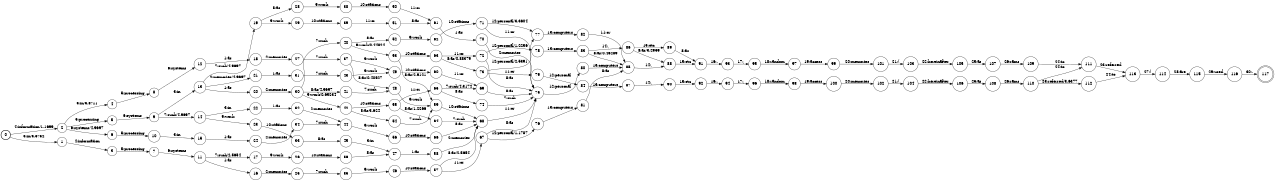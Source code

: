 digraph FST {
rankdir = LR;
size = "8.5,11";
label = "";
center = 1;
orientation = Portrait;
ranksep = "0.4";
nodesep = "0.25";
0 [label = "0", shape = circle, style = bold, fontsize = 14]
	0 -> 1 [label = "3:in/3.5752", fontsize = 14];
	0 -> 2 [label = "4:information/1.1699", fontsize = 14];
1 [label = "1", shape = circle, style = solid, fontsize = 14]
	1 -> 3 [label = "4:information", fontsize = 14];
2 [label = "2", shape = circle, style = solid, fontsize = 14]
	2 -> 4 [label = "3:in/3.8711", fontsize = 14];
	2 -> 5 [label = "5:processing", fontsize = 14];
	2 -> 6 [label = "6:systems/4.9697", fontsize = 14];
3 [label = "3", shape = circle, style = solid, fontsize = 14]
	3 -> 7 [label = "5:processing", fontsize = 14];
4 [label = "4", shape = circle, style = solid, fontsize = 14]
	4 -> 8 [label = "5:processing", fontsize = 14];
5 [label = "5", shape = circle, style = solid, fontsize = 14]
	5 -> 9 [label = "6:systems", fontsize = 14];
6 [label = "6", shape = circle, style = solid, fontsize = 14]
	6 -> 10 [label = "5:processing", fontsize = 14];
7 [label = "7", shape = circle, style = solid, fontsize = 14]
	7 -> 11 [label = "6:systems", fontsize = 14];
8 [label = "8", shape = circle, style = solid, fontsize = 14]
	8 -> 12 [label = "6:systems", fontsize = 14];
9 [label = "9", shape = circle, style = solid, fontsize = 14]
	9 -> 13 [label = "3:in", fontsize = 14];
	9 -> 14 [label = "7:such/4.9697", fontsize = 14];
10 [label = "10", shape = circle, style = solid, fontsize = 14]
	10 -> 15 [label = "3:in", fontsize = 14];
11 [label = "11", shape = circle, style = solid, fontsize = 14]
	11 -> 16 [label = "1:as", fontsize = 14];
	11 -> 17 [label = "7:such/2.5654", fontsize = 14];
12 [label = "12", shape = circle, style = solid, fontsize = 14]
	12 -> 18 [label = "1:as", fontsize = 14];
13 [label = "13", shape = circle, style = solid, fontsize = 14]
	13 -> 20 [label = "1:as", fontsize = 14];
	13 -> 21 [label = "2:memories/4.9697", fontsize = 14];
	13 -> 19 [label = "7:such/4.9697", fontsize = 14];
14 [label = "14", shape = circle, style = solid, fontsize = 14]
	14 -> 22 [label = "3:in", fontsize = 14];
	14 -> 23 [label = "9:work", fontsize = 14];
15 [label = "15", shape = circle, style = solid, fontsize = 14]
	15 -> 24 [label = "1:as", fontsize = 14];
16 [label = "16", shape = circle, style = solid, fontsize = 14]
	16 -> 25 [label = "2:memories", fontsize = 14];
17 [label = "17", shape = circle, style = solid, fontsize = 14]
	17 -> 26 [label = "9:work", fontsize = 14];
18 [label = "18", shape = circle, style = solid, fontsize = 14]
	18 -> 27 [label = "2:memories", fontsize = 14];
19 [label = "19", shape = circle, style = solid, fontsize = 14]
	19 -> 28 [label = "8:as", fontsize = 14];
	19 -> 29 [label = "9:work", fontsize = 14];
20 [label = "20", shape = circle, style = solid, fontsize = 14]
	20 -> 30 [label = "2:memories", fontsize = 14];
21 [label = "21", shape = circle, style = solid, fontsize = 14]
	21 -> 31 [label = "1:as", fontsize = 14];
22 [label = "22", shape = circle, style = solid, fontsize = 14]
	22 -> 32 [label = "1:as", fontsize = 14];
23 [label = "23", shape = circle, style = solid, fontsize = 14]
	23 -> 33 [label = "10:stations", fontsize = 14];
24 [label = "24", shape = circle, style = solid, fontsize = 14]
	24 -> 34 [label = "2:memories", fontsize = 14];
25 [label = "25", shape = circle, style = solid, fontsize = 14]
	25 -> 35 [label = "7:such", fontsize = 14];
26 [label = "26", shape = circle, style = solid, fontsize = 14]
	26 -> 36 [label = "10:stations", fontsize = 14];
27 [label = "27", shape = circle, style = solid, fontsize = 14]
	27 -> 37 [label = "7:such", fontsize = 14];
28 [label = "28", shape = circle, style = solid, fontsize = 14]
	28 -> 38 [label = "9:work", fontsize = 14];
29 [label = "29", shape = circle, style = solid, fontsize = 14]
	29 -> 39 [label = "10:stations", fontsize = 14];
30 [label = "30", shape = circle, style = solid, fontsize = 14]
	30 -> 41 [label = "8:as/4.9697", fontsize = 14];
	30 -> 40 [label = "7:such", fontsize = 14];
	30 -> 42 [label = "9:work/0.65234", fontsize = 14];
31 [label = "31", shape = circle, style = solid, fontsize = 14]
	31 -> 43 [label = "7:such", fontsize = 14];
32 [label = "32", shape = circle, style = solid, fontsize = 14]
	32 -> 44 [label = "2:memories", fontsize = 14];
33 [label = "33", shape = circle, style = solid, fontsize = 14]
	33 -> 45 [label = "8:as", fontsize = 14];
34 [label = "34", shape = circle, style = solid, fontsize = 14]
	34 -> 44 [label = "7:such", fontsize = 14];
35 [label = "35", shape = circle, style = solid, fontsize = 14]
	35 -> 46 [label = "9:work", fontsize = 14];
36 [label = "36", shape = circle, style = solid, fontsize = 14]
	36 -> 47 [label = "8:as", fontsize = 14];
37 [label = "37", shape = circle, style = solid, fontsize = 14]
	37 -> 48 [label = "8:as/0.40527", fontsize = 14];
	37 -> 49 [label = "9:work", fontsize = 14];
38 [label = "38", shape = circle, style = solid, fontsize = 14]
	38 -> 50 [label = "10:stations", fontsize = 14];
39 [label = "39", shape = circle, style = solid, fontsize = 14]
	39 -> 51 [label = "11:or", fontsize = 14];
40 [label = "40", shape = circle, style = solid, fontsize = 14]
	40 -> 52 [label = "8:as", fontsize = 14];
	40 -> 53 [label = "9:work/0.44824", fontsize = 14];
41 [label = "41", shape = circle, style = solid, fontsize = 14]
	41 -> 48 [label = "7:such", fontsize = 14];
42 [label = "42", shape = circle, style = solid, fontsize = 14]
	42 -> 54 [label = "8:as/3.624", fontsize = 14];
	42 -> 55 [label = "10:stations", fontsize = 14];
43 [label = "43", shape = circle, style = solid, fontsize = 14]
	43 -> 49 [label = "9:work", fontsize = 14];
44 [label = "44", shape = circle, style = solid, fontsize = 14]
	44 -> 56 [label = "9:work", fontsize = 14];
45 [label = "45", shape = circle, style = solid, fontsize = 14]
	45 -> 47 [label = "3:in", fontsize = 14];
46 [label = "46", shape = circle, style = solid, fontsize = 14]
	46 -> 57 [label = "10:stations", fontsize = 14];
47 [label = "47", shape = circle, style = solid, fontsize = 14]
	47 -> 58 [label = "1:as", fontsize = 14];
48 [label = "48", shape = circle, style = solid, fontsize = 14]
	48 -> 59 [label = "9:work", fontsize = 14];
49 [label = "49", shape = circle, style = solid, fontsize = 14]
	49 -> 60 [label = "10:stations", fontsize = 14];
50 [label = "50", shape = circle, style = solid, fontsize = 14]
	50 -> 61 [label = "11:or", fontsize = 14];
51 [label = "51", shape = circle, style = solid, fontsize = 14]
	51 -> 61 [label = "8:as", fontsize = 14];
52 [label = "52", shape = circle, style = solid, fontsize = 14]
	52 -> 62 [label = "9:work", fontsize = 14];
53 [label = "53", shape = circle, style = solid, fontsize = 14]
	53 -> 59 [label = "8:as/2.9121", fontsize = 14];
	53 -> 63 [label = "10:stations", fontsize = 14];
54 [label = "54", shape = circle, style = solid, fontsize = 14]
	54 -> 59 [label = "7:such", fontsize = 14];
55 [label = "55", shape = circle, style = solid, fontsize = 14]
	55 -> 64 [label = "8:as/1.2266", fontsize = 14];
	55 -> 65 [label = "11:or", fontsize = 14];
56 [label = "56", shape = circle, style = solid, fontsize = 14]
	56 -> 66 [label = "10:stations", fontsize = 14];
57 [label = "57", shape = circle, style = solid, fontsize = 14]
	57 -> 68 [label = "8:as/2.5654", fontsize = 14];
	57 -> 67 [label = "11:or", fontsize = 14];
58 [label = "58", shape = circle, style = solid, fontsize = 14]
	58 -> 68 [label = "2:memories", fontsize = 14];
59 [label = "59", shape = circle, style = solid, fontsize = 14]
	59 -> 68 [label = "10:stations", fontsize = 14];
60 [label = "60", shape = circle, style = solid, fontsize = 14]
	60 -> 69 [label = "11:or", fontsize = 14];
61 [label = "61", shape = circle, style = solid, fontsize = 14]
	61 -> 70 [label = "1:as", fontsize = 14];
62 [label = "62", shape = circle, style = solid, fontsize = 14]
	62 -> 71 [label = "10:stations", fontsize = 14];
63 [label = "63", shape = circle, style = solid, fontsize = 14]
	63 -> 73 [label = "8:as/0.88379", fontsize = 14];
	63 -> 72 [label = "11:or", fontsize = 14];
64 [label = "64", shape = circle, style = solid, fontsize = 14]
	64 -> 68 [label = "7:such", fontsize = 14];
65 [label = "65", shape = circle, style = solid, fontsize = 14]
	65 -> 74 [label = "8:as", fontsize = 14];
	65 -> 69 [label = "7:such/4.3174", fontsize = 14];
66 [label = "66", shape = circle, style = solid, fontsize = 14]
	66 -> 68 [label = "8:as", fontsize = 14];
67 [label = "67", shape = circle, style = solid, fontsize = 14]
	67 -> 75 [label = "8:as", fontsize = 14];
	67 -> 76 [label = "12:personal/1.1787", fontsize = 14];
68 [label = "68", shape = circle, style = solid, fontsize = 14]
	68 -> 75 [label = "11:or", fontsize = 14];
69 [label = "69", shape = circle, style = solid, fontsize = 14]
	69 -> 75 [label = "8:as", fontsize = 14];
70 [label = "70", shape = circle, style = solid, fontsize = 14]
	70 -> 75 [label = "2:memories", fontsize = 14];
71 [label = "71", shape = circle, style = solid, fontsize = 14]
	71 -> 75 [label = "11:or", fontsize = 14];
	71 -> 77 [label = "12:personal/3.3604", fontsize = 14];
72 [label = "72", shape = circle, style = solid, fontsize = 14]
	72 -> 75 [label = "8:as", fontsize = 14];
	72 -> 78 [label = "12:personal/1.2256", fontsize = 14];
73 [label = "73", shape = circle, style = solid, fontsize = 14]
	73 -> 79 [label = "11:or", fontsize = 14];
	73 -> 77 [label = "12:personal/2.5391", fontsize = 14];
74 [label = "74", shape = circle, style = solid, fontsize = 14]
	74 -> 75 [label = "7:such", fontsize = 14];
75 [label = "75", shape = circle, style = solid, fontsize = 14]
	75 -> 80 [label = "12:personal", fontsize = 14];
76 [label = "76", shape = circle, style = solid, fontsize = 14]
	76 -> 81 [label = "13:computers", fontsize = 14];
77 [label = "77", shape = circle, style = solid, fontsize = 14]
	77 -> 82 [label = "13:computers", fontsize = 14];
78 [label = "78", shape = circle, style = solid, fontsize = 14]
	78 -> 83 [label = "13:computers", fontsize = 14];
79 [label = "79", shape = circle, style = solid, fontsize = 14]
	79 -> 84 [label = "12:personal", fontsize = 14];
80 [label = "80", shape = circle, style = solid, fontsize = 14]
	80 -> 85 [label = "13:computers", fontsize = 14];
81 [label = "81", shape = circle, style = solid, fontsize = 14]
	81 -> 85 [label = "8:as", fontsize = 14];
82 [label = "82", shape = circle, style = solid, fontsize = 14]
	82 -> 85 [label = "11:or", fontsize = 14];
83 [label = "83", shape = circle, style = solid, fontsize = 14]
	83 -> 85 [label = "8:as/0.46289", fontsize = 14];
	83 -> 86 [label = "14:,", fontsize = 14];
84 [label = "84", shape = circle, style = solid, fontsize = 14]
	84 -> 87 [label = "13:computers", fontsize = 14];
85 [label = "85", shape = circle, style = solid, fontsize = 14]
	85 -> 88 [label = "14:,", fontsize = 14];
86 [label = "86", shape = circle, style = solid, fontsize = 14]
	86 -> 88 [label = "8:as/3.2959", fontsize = 14];
	86 -> 89 [label = "15:etc", fontsize = 14];
87 [label = "87", shape = circle, style = solid, fontsize = 14]
	87 -> 90 [label = "14:,", fontsize = 14];
88 [label = "88", shape = circle, style = solid, fontsize = 14]
	88 -> 91 [label = "15:etc", fontsize = 14];
89 [label = "89", shape = circle, style = solid, fontsize = 14]
	89 -> 91 [label = "8:as", fontsize = 14];
90 [label = "90", shape = circle, style = solid, fontsize = 14]
	90 -> 92 [label = "15:etc", fontsize = 14];
91 [label = "91", shape = circle, style = solid, fontsize = 14]
	91 -> 93 [label = "16:.", fontsize = 14];
92 [label = "92", shape = circle, style = solid, fontsize = 14]
	92 -> 94 [label = "16:.", fontsize = 14];
93 [label = "93", shape = circle, style = solid, fontsize = 14]
	93 -> 95 [label = "17:,", fontsize = 14];
94 [label = "94", shape = circle, style = solid, fontsize = 14]
	94 -> 96 [label = "17:,", fontsize = 14];
95 [label = "95", shape = circle, style = solid, fontsize = 14]
	95 -> 97 [label = "18:random", fontsize = 14];
96 [label = "96", shape = circle, style = solid, fontsize = 14]
	96 -> 98 [label = "18:random", fontsize = 14];
97 [label = "97", shape = circle, style = solid, fontsize = 14]
	97 -> 99 [label = "19:access", fontsize = 14];
98 [label = "98", shape = circle, style = solid, fontsize = 14]
	98 -> 100 [label = "19:access", fontsize = 14];
99 [label = "99", shape = circle, style = solid, fontsize = 14]
	99 -> 101 [label = "20:memories", fontsize = 14];
100 [label = "100", shape = circle, style = solid, fontsize = 14]
	100 -> 102 [label = "20:memories", fontsize = 14];
101 [label = "101", shape = circle, style = solid, fontsize = 14]
	101 -> 103 [label = "21:(", fontsize = 14];
102 [label = "102", shape = circle, style = solid, fontsize = 14]
	102 -> 104 [label = "21:(", fontsize = 14];
103 [label = "103", shape = circle, style = solid, fontsize = 14]
	103 -> 105 [label = "22:hereinafter", fontsize = 14];
104 [label = "104", shape = circle, style = solid, fontsize = 14]
	104 -> 106 [label = "22:hereinafter", fontsize = 14];
105 [label = "105", shape = circle, style = solid, fontsize = 14]
	105 -> 107 [label = "25:as", fontsize = 14];
106 [label = "106", shape = circle, style = solid, fontsize = 14]
	106 -> 108 [label = "25:as", fontsize = 14];
107 [label = "107", shape = circle, style = solid, fontsize = 14]
	107 -> 109 [label = "26:rams", fontsize = 14];
108 [label = "108", shape = circle, style = solid, fontsize = 14]
	108 -> 110 [label = "26:rams", fontsize = 14];
109 [label = "109", shape = circle, style = solid, fontsize = 14]
	109 -> 111 [label = "24:to", fontsize = 14];
110 [label = "110", shape = circle, style = solid, fontsize = 14]
	110 -> 112 [label = "23:referred/3.6377", fontsize = 14];
	110 -> 111 [label = "24:to", fontsize = 14];
111 [label = "111", shape = circle, style = solid, fontsize = 14]
	111 -> 113 [label = "23:referred", fontsize = 14];
112 [label = "112", shape = circle, style = solid, fontsize = 14]
	112 -> 113 [label = "24:to", fontsize = 14];
113 [label = "113", shape = circle, style = solid, fontsize = 14]
	113 -> 114 [label = "27:)", fontsize = 14];
114 [label = "114", shape = circle, style = solid, fontsize = 14]
	114 -> 115 [label = "28:are", fontsize = 14];
115 [label = "115", shape = circle, style = solid, fontsize = 14]
	115 -> 116 [label = "29:used", fontsize = 14];
116 [label = "116", shape = circle, style = solid, fontsize = 14]
	116 -> 117 [label = "30:.", fontsize = 14];
117 [label = "117", shape = doublecircle, style = solid, fontsize = 14]
}
